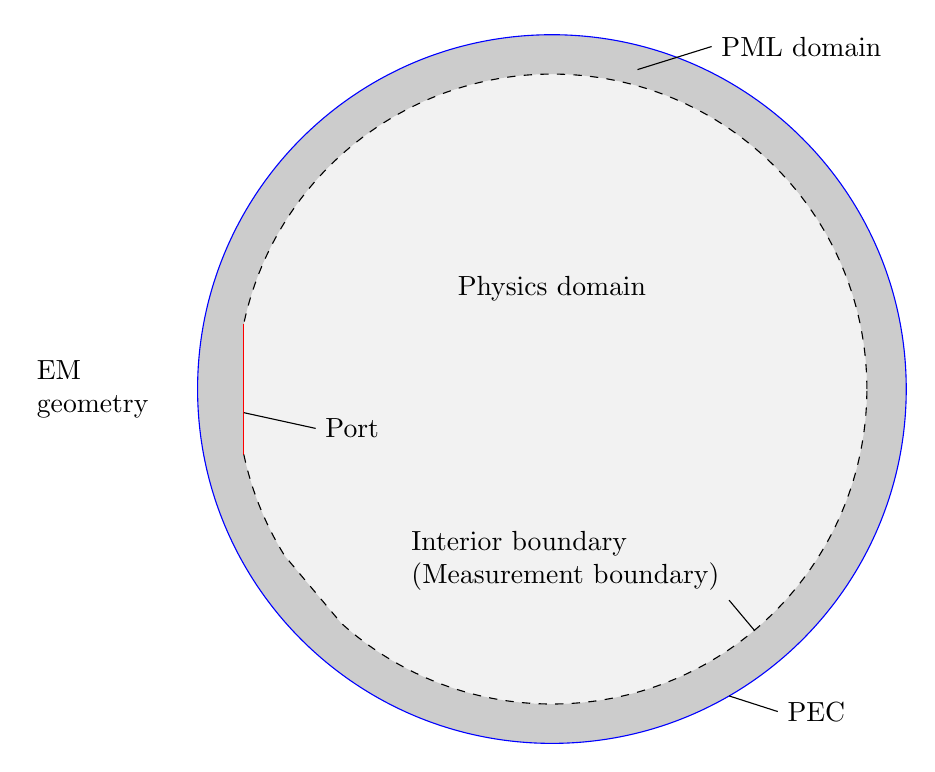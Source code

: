 \begin{tikzpicture}
	
	% Fill domain
	\fill[gray!10] (0:4) arc(0:180-12:4) -- (180+12:4) arc(180+12:220-8:4) -- (220+8:4) arc(220+8:360:4);
	
	% Draw PML
	\fill[fill=gray!40, even odd rule] (0,0) circle(4.5) (0:4) arc(0:180-12:4) -- (180+12:4) arc(180+12:220-8:4) -- (220+8:4) arc(220+8:360:4);
	
	% Draw port
	\draw[red] (180-12:4) -- (180+12:4);
	
	% Draw inner boundary
	\draw[dashed] (0:4) arc(0:180-12:4) (180+12:4) arc(180+12:220-8:4) -- (220+8:4) arc(220+8:360:4);
	
	% Draw outer boundary
	\draw[blue] (0,0) circle(4.5);
	
	% Label domains
	\draw (0,1) node[anchor=south] {Physics domain};
	\draw (75:4.2) -- (65:4.8) node[anchor=west] {PML domain};
	
	% Label boundaries
	\draw (-60:4.5) -- (-55:5) node[anchor=west, align=left] {PEC};
	\draw (-{4*cos(12)},-0.3) -- (-3,-0.5) node[anchor=west] {Port};
	\draw (310:4) -- (310:3.5) node[anchor=south east, align=left] {Interior boundary\\(Measurement boundary)};
	
	% EM label
	\draw (180:5) node[anchor=east, align=left] {EM\\geometry};
	
\end{tikzpicture}